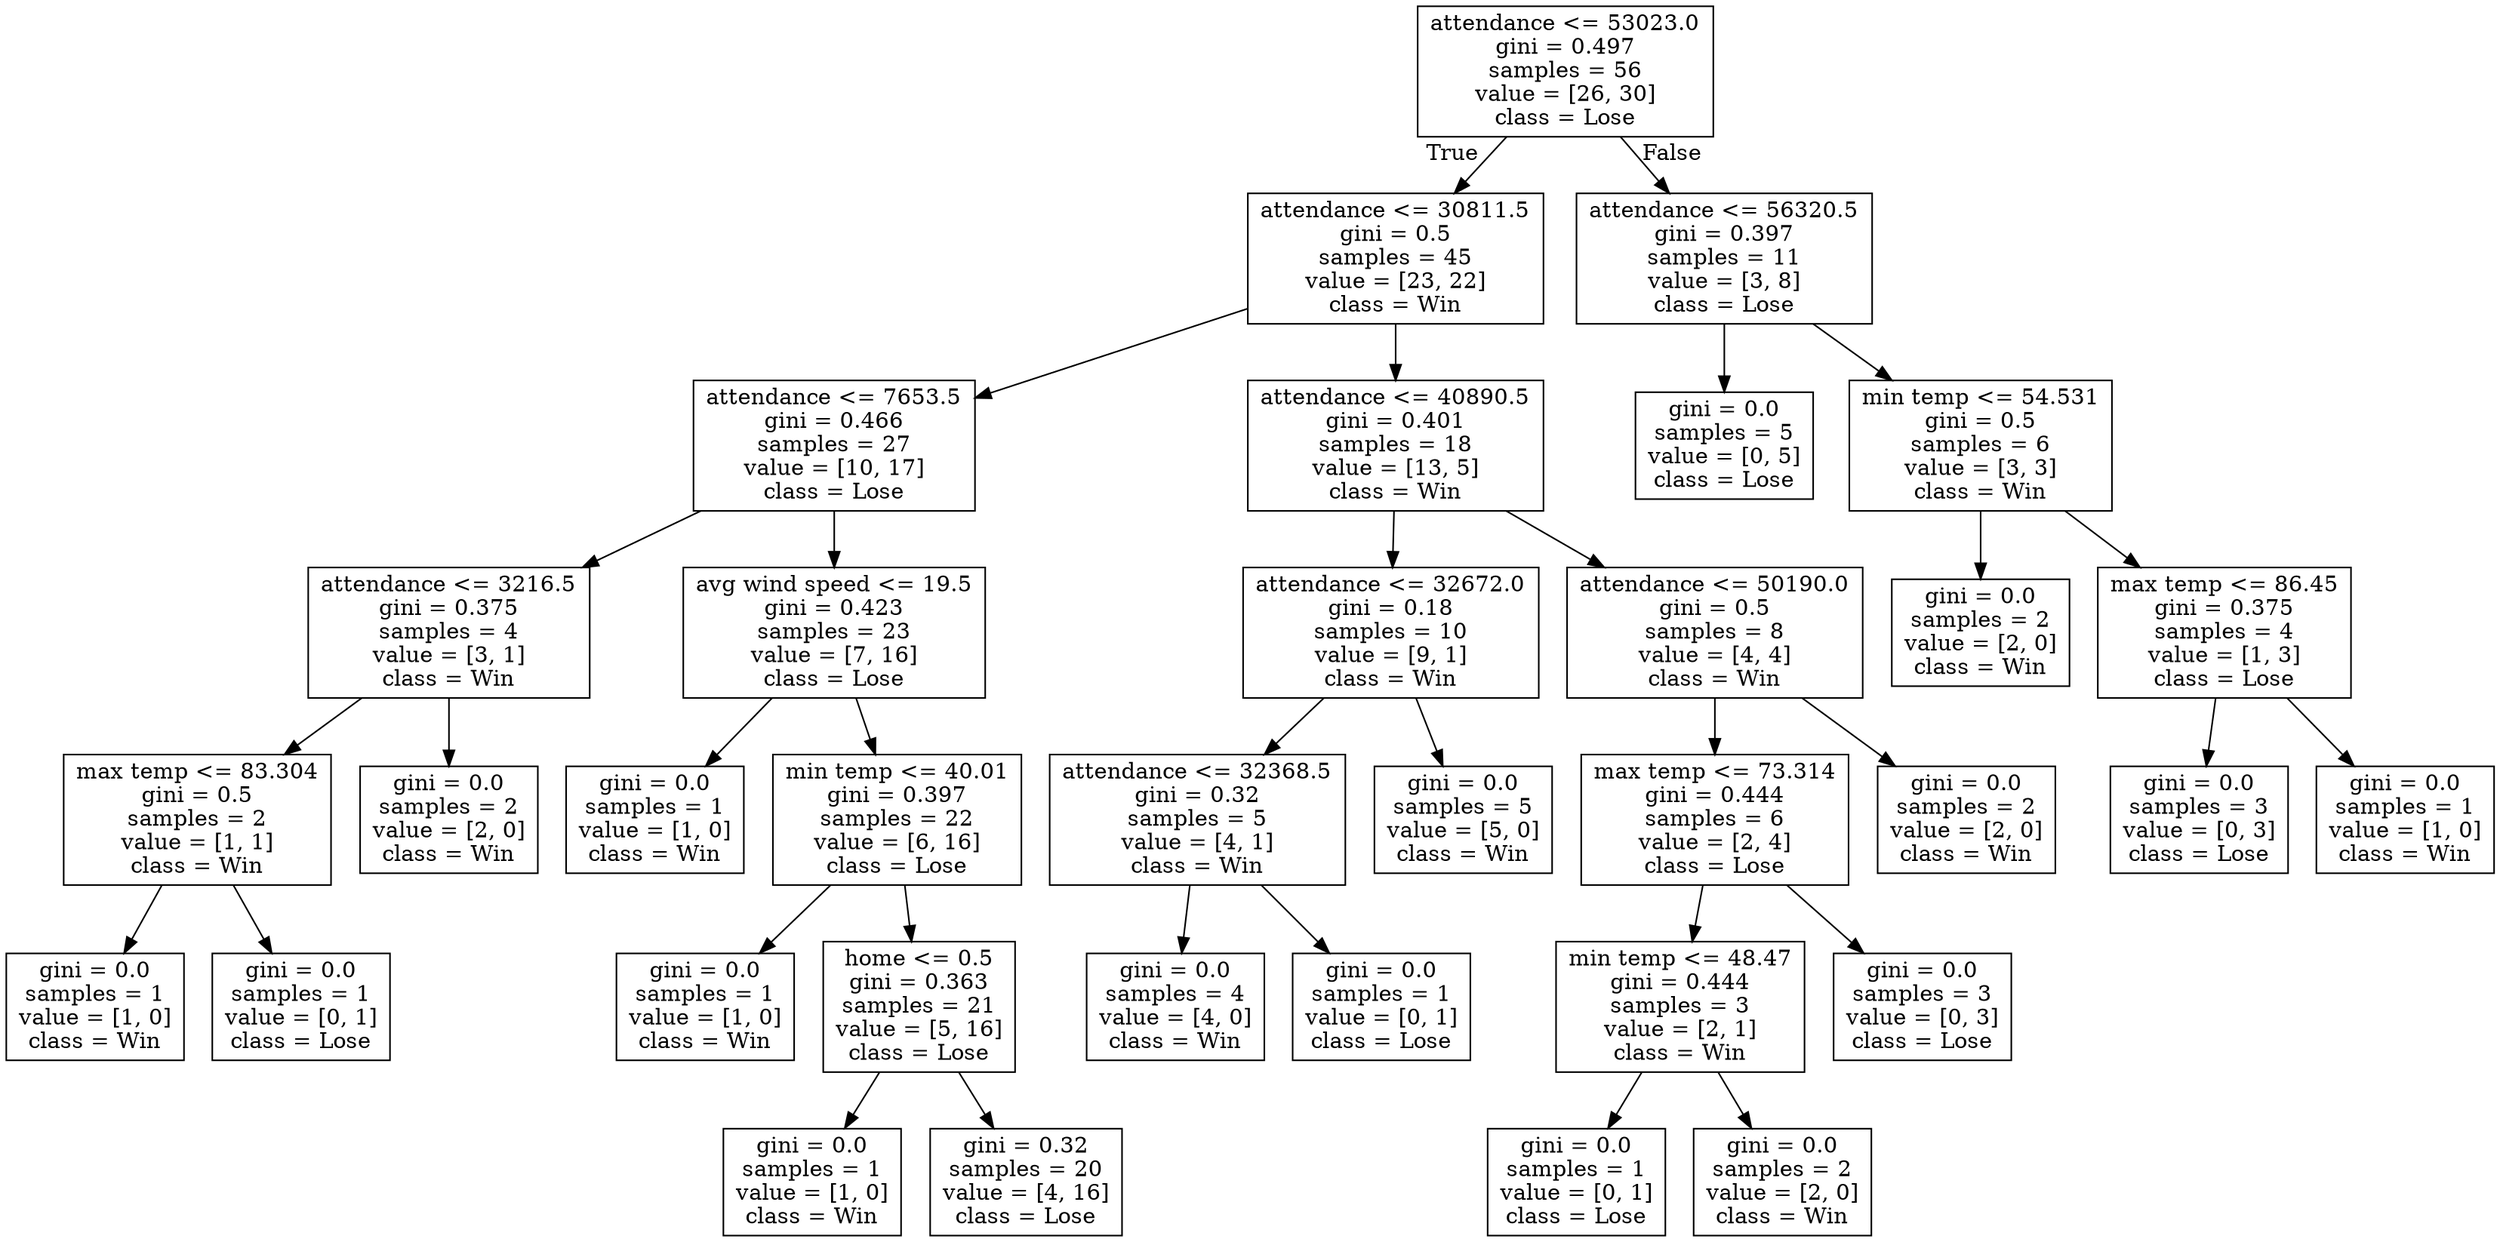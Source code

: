digraph Tree {
node [shape=box] ;
0 [label="attendance <= 53023.0\ngini = 0.497\nsamples = 56\nvalue = [26, 30]\nclass = Lose"] ;
1 [label="attendance <= 30811.5\ngini = 0.5\nsamples = 45\nvalue = [23, 22]\nclass = Win"] ;
0 -> 1 [labeldistance=2.5, labelangle=45, headlabel="True"] ;
2 [label="attendance <= 7653.5\ngini = 0.466\nsamples = 27\nvalue = [10, 17]\nclass = Lose"] ;
1 -> 2 ;
3 [label="attendance <= 3216.5\ngini = 0.375\nsamples = 4\nvalue = [3, 1]\nclass = Win"] ;
2 -> 3 ;
4 [label="max temp <= 83.304\ngini = 0.5\nsamples = 2\nvalue = [1, 1]\nclass = Win"] ;
3 -> 4 ;
5 [label="gini = 0.0\nsamples = 1\nvalue = [1, 0]\nclass = Win"] ;
4 -> 5 ;
6 [label="gini = 0.0\nsamples = 1\nvalue = [0, 1]\nclass = Lose"] ;
4 -> 6 ;
7 [label="gini = 0.0\nsamples = 2\nvalue = [2, 0]\nclass = Win"] ;
3 -> 7 ;
8 [label="avg wind speed <= 19.5\ngini = 0.423\nsamples = 23\nvalue = [7, 16]\nclass = Lose"] ;
2 -> 8 ;
9 [label="gini = 0.0\nsamples = 1\nvalue = [1, 0]\nclass = Win"] ;
8 -> 9 ;
10 [label="min temp <= 40.01\ngini = 0.397\nsamples = 22\nvalue = [6, 16]\nclass = Lose"] ;
8 -> 10 ;
11 [label="gini = 0.0\nsamples = 1\nvalue = [1, 0]\nclass = Win"] ;
10 -> 11 ;
12 [label="home <= 0.5\ngini = 0.363\nsamples = 21\nvalue = [5, 16]\nclass = Lose"] ;
10 -> 12 ;
13 [label="gini = 0.0\nsamples = 1\nvalue = [1, 0]\nclass = Win"] ;
12 -> 13 ;
14 [label="gini = 0.32\nsamples = 20\nvalue = [4, 16]\nclass = Lose"] ;
12 -> 14 ;
15 [label="attendance <= 40890.5\ngini = 0.401\nsamples = 18\nvalue = [13, 5]\nclass = Win"] ;
1 -> 15 ;
16 [label="attendance <= 32672.0\ngini = 0.18\nsamples = 10\nvalue = [9, 1]\nclass = Win"] ;
15 -> 16 ;
17 [label="attendance <= 32368.5\ngini = 0.32\nsamples = 5\nvalue = [4, 1]\nclass = Win"] ;
16 -> 17 ;
18 [label="gini = 0.0\nsamples = 4\nvalue = [4, 0]\nclass = Win"] ;
17 -> 18 ;
19 [label="gini = 0.0\nsamples = 1\nvalue = [0, 1]\nclass = Lose"] ;
17 -> 19 ;
20 [label="gini = 0.0\nsamples = 5\nvalue = [5, 0]\nclass = Win"] ;
16 -> 20 ;
21 [label="attendance <= 50190.0\ngini = 0.5\nsamples = 8\nvalue = [4, 4]\nclass = Win"] ;
15 -> 21 ;
22 [label="max temp <= 73.314\ngini = 0.444\nsamples = 6\nvalue = [2, 4]\nclass = Lose"] ;
21 -> 22 ;
23 [label="min temp <= 48.47\ngini = 0.444\nsamples = 3\nvalue = [2, 1]\nclass = Win"] ;
22 -> 23 ;
24 [label="gini = 0.0\nsamples = 1\nvalue = [0, 1]\nclass = Lose"] ;
23 -> 24 ;
25 [label="gini = 0.0\nsamples = 2\nvalue = [2, 0]\nclass = Win"] ;
23 -> 25 ;
26 [label="gini = 0.0\nsamples = 3\nvalue = [0, 3]\nclass = Lose"] ;
22 -> 26 ;
27 [label="gini = 0.0\nsamples = 2\nvalue = [2, 0]\nclass = Win"] ;
21 -> 27 ;
28 [label="attendance <= 56320.5\ngini = 0.397\nsamples = 11\nvalue = [3, 8]\nclass = Lose"] ;
0 -> 28 [labeldistance=2.5, labelangle=-45, headlabel="False"] ;
29 [label="gini = 0.0\nsamples = 5\nvalue = [0, 5]\nclass = Lose"] ;
28 -> 29 ;
30 [label="min temp <= 54.531\ngini = 0.5\nsamples = 6\nvalue = [3, 3]\nclass = Win"] ;
28 -> 30 ;
31 [label="gini = 0.0\nsamples = 2\nvalue = [2, 0]\nclass = Win"] ;
30 -> 31 ;
32 [label="max temp <= 86.45\ngini = 0.375\nsamples = 4\nvalue = [1, 3]\nclass = Lose"] ;
30 -> 32 ;
33 [label="gini = 0.0\nsamples = 3\nvalue = [0, 3]\nclass = Lose"] ;
32 -> 33 ;
34 [label="gini = 0.0\nsamples = 1\nvalue = [1, 0]\nclass = Win"] ;
32 -> 34 ;
}